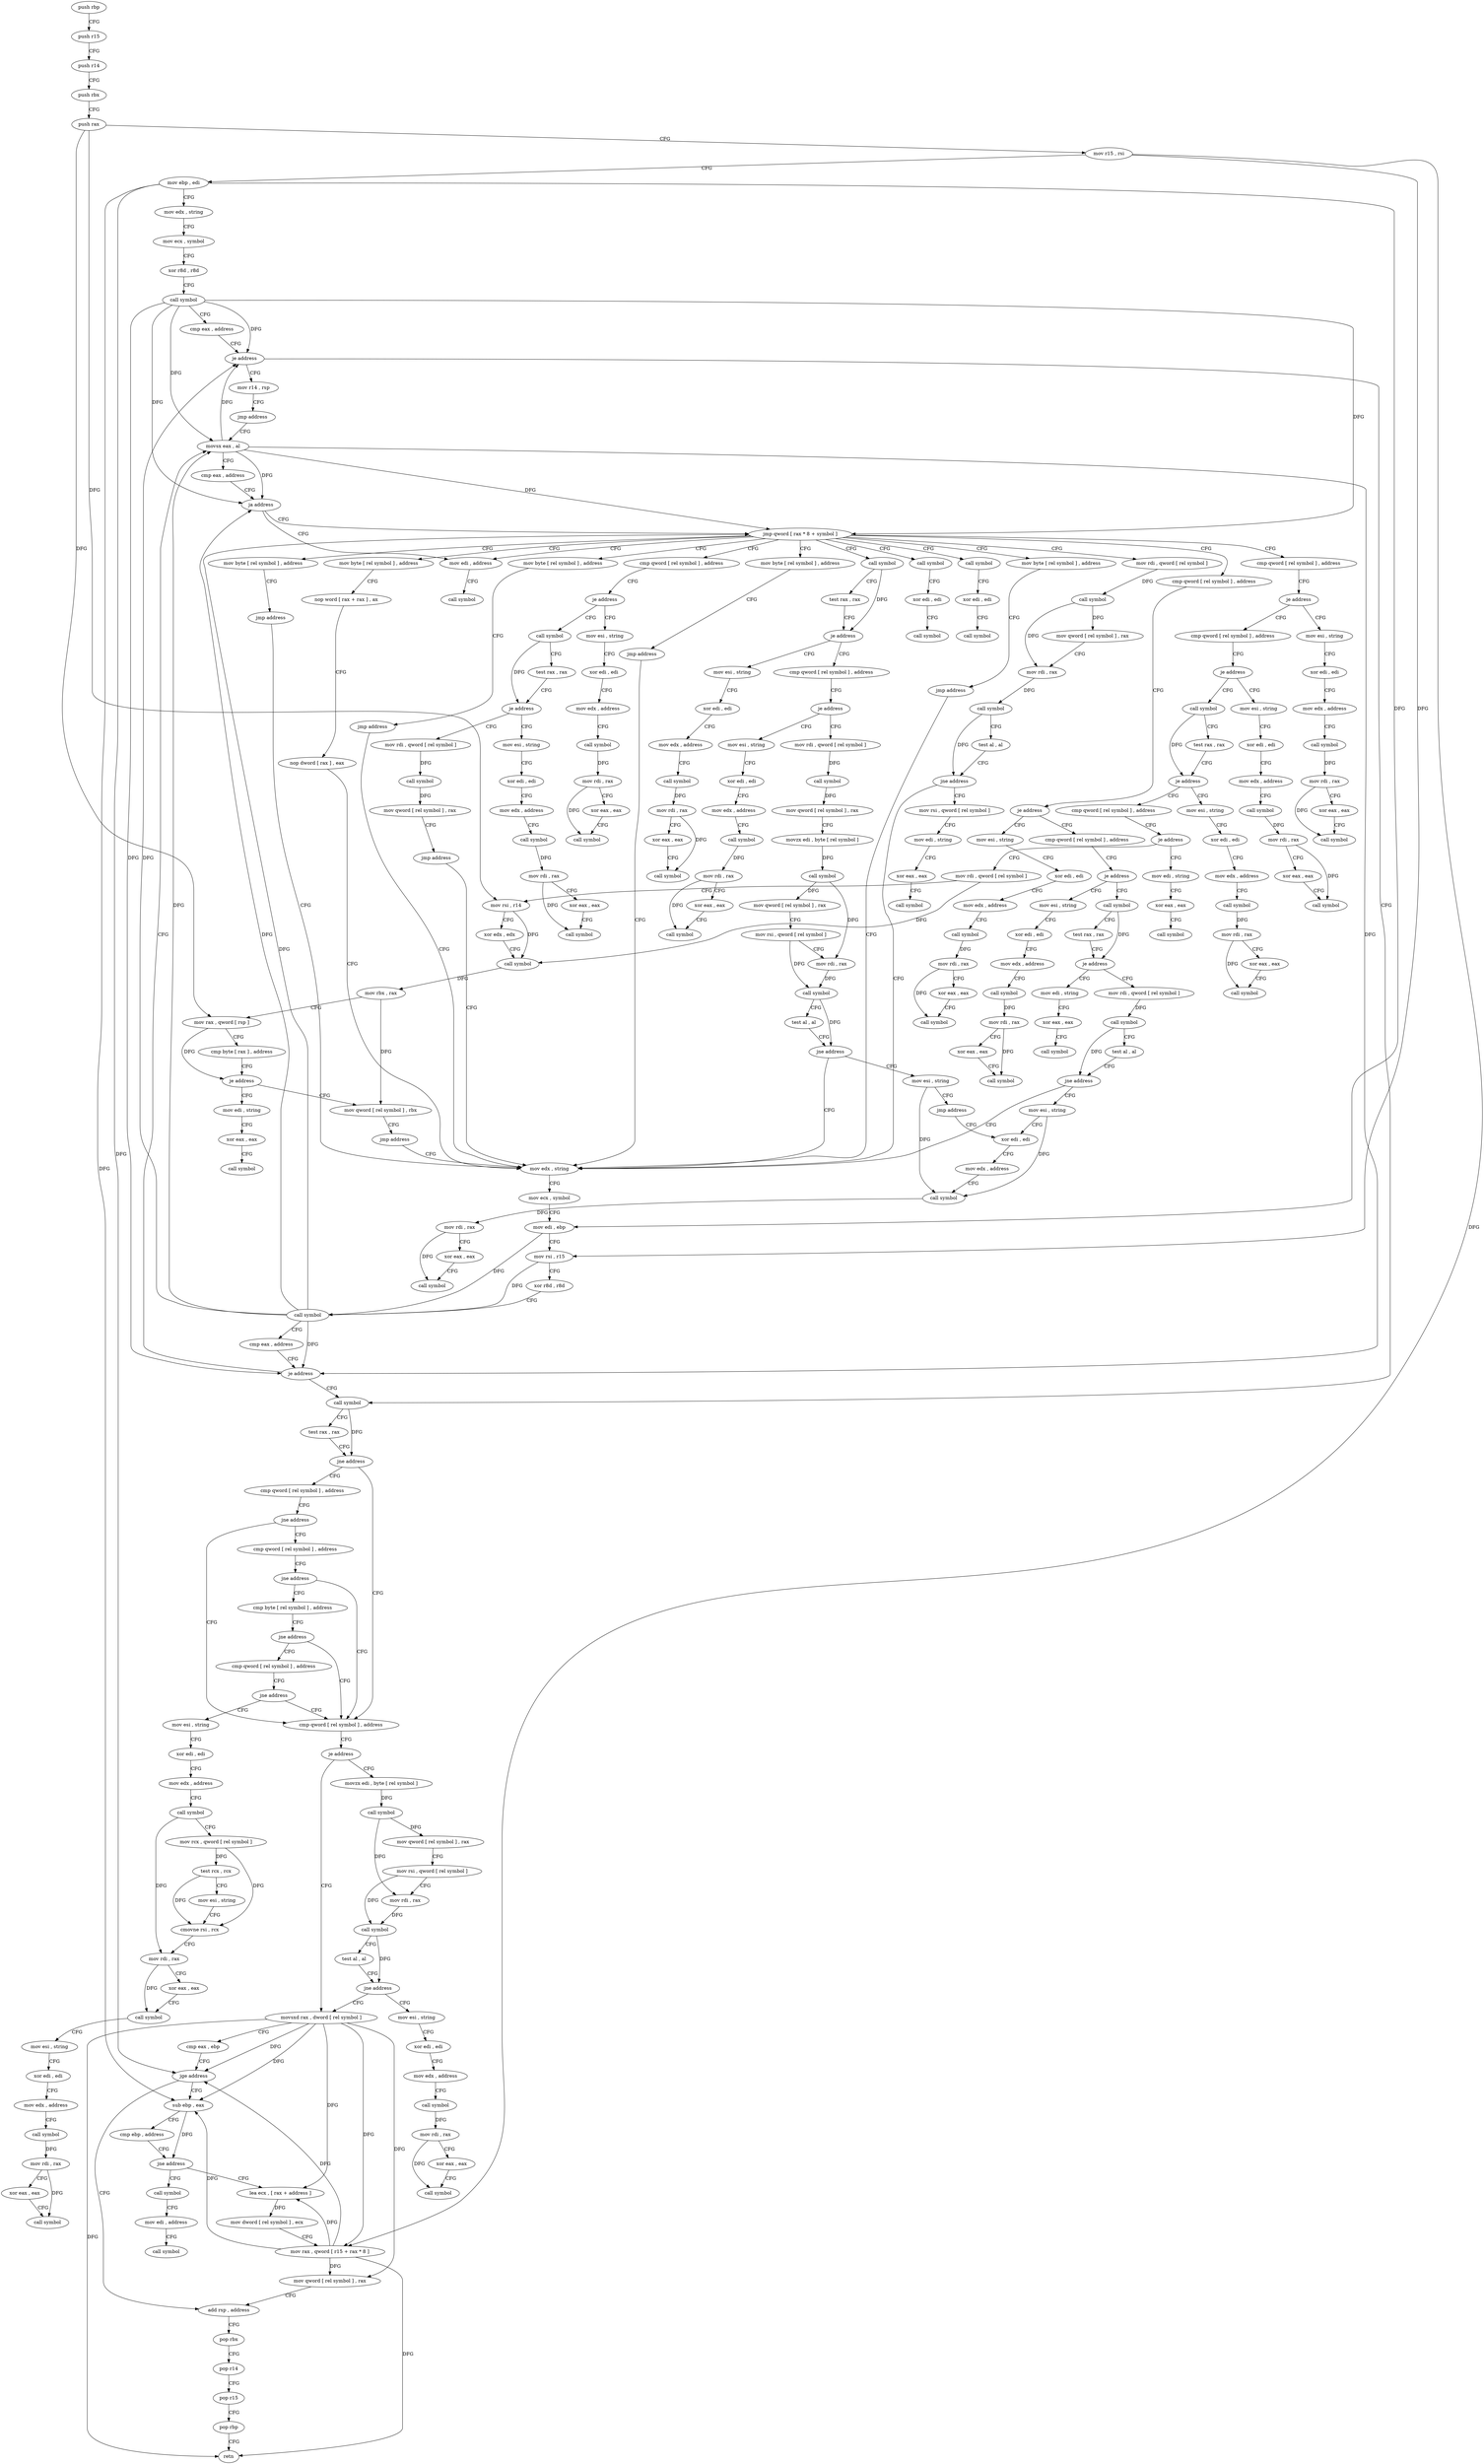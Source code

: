 digraph "func" {
"4215824" [label = "push rbp" ]
"4215825" [label = "push r15" ]
"4215827" [label = "push r14" ]
"4215829" [label = "push rbx" ]
"4215830" [label = "push rax" ]
"4215831" [label = "mov r15 , rsi" ]
"4215834" [label = "mov ebp , edi" ]
"4215836" [label = "mov edx , string" ]
"4215841" [label = "mov ecx , symbol" ]
"4215846" [label = "xor r8d , r8d" ]
"4215849" [label = "call symbol" ]
"4215854" [label = "cmp eax , address" ]
"4215857" [label = "je address" ]
"4216616" [label = "call symbol" ]
"4215863" [label = "mov r14 , rsp" ]
"4216621" [label = "test rax , rax" ]
"4216624" [label = "jne address" ]
"4216738" [label = "cmp qword [ rel symbol ] , address" ]
"4216626" [label = "cmp qword [ rel symbol ] , address" ]
"4215866" [label = "jmp address" ]
"4215920" [label = "movsx eax , al" ]
"4216746" [label = "je address" ]
"4216813" [label = "movsxd rax , dword [ rel symbol ]" ]
"4216748" [label = "movzx edi , byte [ rel symbol ]" ]
"4216634" [label = "jne address" ]
"4216636" [label = "cmp qword [ rel symbol ] , address" ]
"4215923" [label = "cmp eax , address" ]
"4215926" [label = "ja address" ]
"4216862" [label = "mov edi , address" ]
"4215932" [label = "jmp qword [ rax * 8 + symbol ]" ]
"4216820" [label = "cmp eax , ebp" ]
"4216822" [label = "jge address" ]
"4216851" [label = "add rsp , address" ]
"4216824" [label = "sub ebp , eax" ]
"4216755" [label = "call symbol" ]
"4216760" [label = "mov qword [ rel symbol ] , rax" ]
"4216767" [label = "mov rsi , qword [ rel symbol ]" ]
"4216774" [label = "mov rdi , rax" ]
"4216777" [label = "call symbol" ]
"4216782" [label = "test al , al" ]
"4216784" [label = "jne address" ]
"4216786" [label = "mov esi , string" ]
"4216644" [label = "jne address" ]
"4216646" [label = "cmp byte [ rel symbol ] , address" ]
"4216867" [label = "call symbol" ]
"4215868" [label = "mov byte [ rel symbol ] , address" ]
"4215939" [label = "mov rdi , qword [ rel symbol ]" ]
"4215991" [label = "cmp qword [ rel symbol ] , address" ]
"4216177" [label = "mov byte [ rel symbol ] , address" ]
"4216189" [label = "call symbol" ]
"4216334" [label = "cmp qword [ rel symbol ] , address" ]
"4216432" [label = "cmp qword [ rel symbol ] , address" ]
"4216580" [label = "mov byte [ rel symbol ] , address" ]
"4216592" [label = "mov byte [ rel symbol ] , address" ]
"4216604" [label = "mov byte [ rel symbol ] , address" ]
"4216872" [label = "call symbol" ]
"4216884" [label = "call symbol" ]
"4216855" [label = "pop rbx" ]
"4216856" [label = "pop r14" ]
"4216858" [label = "pop r15" ]
"4216860" [label = "pop rbp" ]
"4216861" [label = "retn" ]
"4216826" [label = "cmp ebp , address" ]
"4216829" [label = "jne address" ]
"4216896" [label = "call symbol" ]
"4216831" [label = "lea ecx , [ rax + address ]" ]
"4216791" [label = "xor edi , edi" ]
"4216793" [label = "mov edx , address" ]
"4216798" [label = "call symbol" ]
"4216803" [label = "mov rdi , rax" ]
"4216806" [label = "xor eax , eax" ]
"4216808" [label = "call symbol" ]
"4216653" [label = "jne address" ]
"4216655" [label = "cmp qword [ rel symbol ] , address" ]
"4215875" [label = "nop word [ rax + rax ] , ax" ]
"4215885" [label = "nop dword [ rax ] , eax" ]
"4215888" [label = "mov edx , string" ]
"4215946" [label = "call symbol" ]
"4215951" [label = "mov qword [ rel symbol ] , rax" ]
"4215958" [label = "mov rdi , rax" ]
"4215961" [label = "call symbol" ]
"4215966" [label = "test al , al" ]
"4215968" [label = "jne address" ]
"4215970" [label = "mov rsi , qword [ rel symbol ]" ]
"4215999" [label = "je address" ]
"4216028" [label = "cmp qword [ rel symbol ] , address" ]
"4216001" [label = "mov esi , string" ]
"4216184" [label = "jmp address" ]
"4216194" [label = "test rax , rax" ]
"4216197" [label = "je address" ]
"4216226" [label = "cmp qword [ rel symbol ] , address" ]
"4216199" [label = "mov esi , string" ]
"4216342" [label = "je address" ]
"4216371" [label = "call symbol" ]
"4216344" [label = "mov esi , string" ]
"4216440" [label = "je address" ]
"4216469" [label = "cmp qword [ rel symbol ] , address" ]
"4216442" [label = "mov esi , string" ]
"4216587" [label = "jmp address" ]
"4216599" [label = "jmp address" ]
"4216611" [label = "jmp address" ]
"4216877" [label = "xor edi , edi" ]
"4216879" [label = "call symbol" ]
"4216889" [label = "xor edi , edi" ]
"4216891" [label = "call symbol" ]
"4216901" [label = "mov edi , address" ]
"4216906" [label = "call symbol" ]
"4216834" [label = "mov dword [ rel symbol ] , ecx" ]
"4216840" [label = "mov rax , qword [ r15 + rax * 8 ]" ]
"4216844" [label = "mov qword [ rel symbol ] , rax" ]
"4216663" [label = "jne address" ]
"4216665" [label = "mov esi , string" ]
"4215893" [label = "mov ecx , symbol" ]
"4215898" [label = "mov edi , ebp" ]
"4215900" [label = "mov rsi , r15" ]
"4215903" [label = "xor r8d , r8d" ]
"4215906" [label = "call symbol" ]
"4215911" [label = "cmp eax , address" ]
"4215914" [label = "je address" ]
"4215977" [label = "mov edi , string" ]
"4215982" [label = "xor eax , eax" ]
"4215984" [label = "call symbol" ]
"4216036" [label = "je address" ]
"4216065" [label = "call symbol" ]
"4216038" [label = "mov esi , string" ]
"4216006" [label = "xor edi , edi" ]
"4216008" [label = "mov edx , address" ]
"4216013" [label = "call symbol" ]
"4216018" [label = "mov rdi , rax" ]
"4216021" [label = "xor eax , eax" ]
"4216023" [label = "call symbol" ]
"4216234" [label = "je address" ]
"4216263" [label = "mov rdi , qword [ rel symbol ]" ]
"4216236" [label = "mov esi , string" ]
"4216204" [label = "xor edi , edi" ]
"4216206" [label = "mov edx , address" ]
"4216211" [label = "call symbol" ]
"4216216" [label = "mov rdi , rax" ]
"4216219" [label = "xor eax , eax" ]
"4216221" [label = "call symbol" ]
"4216376" [label = "test rax , rax" ]
"4216379" [label = "je address" ]
"4216408" [label = "mov rdi , qword [ rel symbol ]" ]
"4216381" [label = "mov esi , string" ]
"4216349" [label = "xor edi , edi" ]
"4216351" [label = "mov edx , address" ]
"4216356" [label = "call symbol" ]
"4216361" [label = "mov rdi , rax" ]
"4216364" [label = "xor eax , eax" ]
"4216366" [label = "call symbol" ]
"4216477" [label = "je address" ]
"4216506" [label = "call symbol" ]
"4216479" [label = "mov esi , string" ]
"4216447" [label = "xor edi , edi" ]
"4216449" [label = "mov edx , address" ]
"4216454" [label = "call symbol" ]
"4216459" [label = "mov rdi , rax" ]
"4216462" [label = "xor eax , eax" ]
"4216464" [label = "call symbol" ]
"4216670" [label = "xor edi , edi" ]
"4216672" [label = "mov edx , address" ]
"4216677" [label = "call symbol" ]
"4216682" [label = "mov rcx , qword [ rel symbol ]" ]
"4216689" [label = "test rcx , rcx" ]
"4216692" [label = "mov esi , string" ]
"4216697" [label = "cmovne rsi , rcx" ]
"4216701" [label = "mov rdi , rax" ]
"4216704" [label = "xor eax , eax" ]
"4216706" [label = "call symbol" ]
"4216711" [label = "mov esi , string" ]
"4216716" [label = "xor edi , edi" ]
"4216718" [label = "mov edx , address" ]
"4216723" [label = "call symbol" ]
"4216728" [label = "mov rdi , rax" ]
"4216731" [label = "xor eax , eax" ]
"4216733" [label = "call symbol" ]
"4216070" [label = "test rax , rax" ]
"4216073" [label = "je address" ]
"4216102" [label = "cmp qword [ rel symbol ] , address" ]
"4216075" [label = "mov esi , string" ]
"4216043" [label = "xor edi , edi" ]
"4216045" [label = "mov edx , address" ]
"4216050" [label = "call symbol" ]
"4216055" [label = "mov rdi , rax" ]
"4216058" [label = "xor eax , eax" ]
"4216060" [label = "call symbol" ]
"4216270" [label = "call symbol" ]
"4216275" [label = "mov qword [ rel symbol ] , rax" ]
"4216282" [label = "movzx edi , byte [ rel symbol ]" ]
"4216289" [label = "call symbol" ]
"4216294" [label = "mov qword [ rel symbol ] , rax" ]
"4216301" [label = "mov rsi , qword [ rel symbol ]" ]
"4216308" [label = "mov rdi , rax" ]
"4216311" [label = "call symbol" ]
"4216316" [label = "test al , al" ]
"4216318" [label = "jne address" ]
"4216324" [label = "mov esi , string" ]
"4216241" [label = "xor edi , edi" ]
"4216243" [label = "mov edx , address" ]
"4216248" [label = "call symbol" ]
"4216253" [label = "mov rdi , rax" ]
"4216256" [label = "xor eax , eax" ]
"4216258" [label = "call symbol" ]
"4216415" [label = "call symbol" ]
"4216420" [label = "mov qword [ rel symbol ] , rax" ]
"4216427" [label = "jmp address" ]
"4216386" [label = "xor edi , edi" ]
"4216388" [label = "mov edx , address" ]
"4216393" [label = "call symbol" ]
"4216398" [label = "mov rdi , rax" ]
"4216401" [label = "xor eax , eax" ]
"4216403" [label = "call symbol" ]
"4216511" [label = "test rax , rax" ]
"4216514" [label = "je address" ]
"4216528" [label = "mov rdi , qword [ rel symbol ]" ]
"4216516" [label = "mov edi , string" ]
"4216484" [label = "xor edi , edi" ]
"4216486" [label = "mov edx , address" ]
"4216491" [label = "call symbol" ]
"4216496" [label = "mov rdi , rax" ]
"4216499" [label = "xor eax , eax" ]
"4216501" [label = "call symbol" ]
"4216110" [label = "je address" ]
"4216124" [label = "mov rdi , qword [ rel symbol ]" ]
"4216112" [label = "mov edi , string" ]
"4216080" [label = "xor edi , edi" ]
"4216082" [label = "mov edx , address" ]
"4216087" [label = "call symbol" ]
"4216092" [label = "mov rdi , rax" ]
"4216095" [label = "xor eax , eax" ]
"4216097" [label = "call symbol" ]
"4216329" [label = "jmp address" ]
"4216553" [label = "xor edi , edi" ]
"4216535" [label = "call symbol" ]
"4216540" [label = "test al , al" ]
"4216542" [label = "jne address" ]
"4216548" [label = "mov esi , string" ]
"4216521" [label = "xor eax , eax" ]
"4216523" [label = "call symbol" ]
"4216131" [label = "mov rsi , r14" ]
"4216134" [label = "xor edx , edx" ]
"4216136" [label = "call symbol" ]
"4216141" [label = "mov rbx , rax" ]
"4216144" [label = "mov rax , qword [ rsp ]" ]
"4216148" [label = "cmp byte [ rax ] , address" ]
"4216151" [label = "je address" ]
"4216165" [label = "mov qword [ rel symbol ] , rbx" ]
"4216153" [label = "mov edi , string" ]
"4216117" [label = "xor eax , eax" ]
"4216119" [label = "call symbol" ]
"4216555" [label = "mov edx , address" ]
"4216560" [label = "call symbol" ]
"4216565" [label = "mov rdi , rax" ]
"4216568" [label = "xor eax , eax" ]
"4216570" [label = "call symbol" ]
"4216172" [label = "jmp address" ]
"4216158" [label = "xor eax , eax" ]
"4216160" [label = "call symbol" ]
"4215824" -> "4215825" [ label = "CFG" ]
"4215825" -> "4215827" [ label = "CFG" ]
"4215827" -> "4215829" [ label = "CFG" ]
"4215829" -> "4215830" [ label = "CFG" ]
"4215830" -> "4215831" [ label = "CFG" ]
"4215830" -> "4216144" [ label = "DFG" ]
"4215830" -> "4216131" [ label = "DFG" ]
"4215831" -> "4215834" [ label = "CFG" ]
"4215831" -> "4216840" [ label = "DFG" ]
"4215831" -> "4215900" [ label = "DFG" ]
"4215834" -> "4215836" [ label = "CFG" ]
"4215834" -> "4216822" [ label = "DFG" ]
"4215834" -> "4216824" [ label = "DFG" ]
"4215834" -> "4215898" [ label = "DFG" ]
"4215836" -> "4215841" [ label = "CFG" ]
"4215841" -> "4215846" [ label = "CFG" ]
"4215846" -> "4215849" [ label = "CFG" ]
"4215849" -> "4215854" [ label = "CFG" ]
"4215849" -> "4215857" [ label = "DFG" ]
"4215849" -> "4215920" [ label = "DFG" ]
"4215849" -> "4215926" [ label = "DFG" ]
"4215849" -> "4215932" [ label = "DFG" ]
"4215849" -> "4215914" [ label = "DFG" ]
"4215854" -> "4215857" [ label = "CFG" ]
"4215857" -> "4216616" [ label = "CFG" ]
"4215857" -> "4215863" [ label = "CFG" ]
"4216616" -> "4216621" [ label = "CFG" ]
"4216616" -> "4216624" [ label = "DFG" ]
"4215863" -> "4215866" [ label = "CFG" ]
"4216621" -> "4216624" [ label = "CFG" ]
"4216624" -> "4216738" [ label = "CFG" ]
"4216624" -> "4216626" [ label = "CFG" ]
"4216738" -> "4216746" [ label = "CFG" ]
"4216626" -> "4216634" [ label = "CFG" ]
"4215866" -> "4215920" [ label = "CFG" ]
"4215920" -> "4215923" [ label = "CFG" ]
"4215920" -> "4215857" [ label = "DFG" ]
"4215920" -> "4215926" [ label = "DFG" ]
"4215920" -> "4215932" [ label = "DFG" ]
"4215920" -> "4215914" [ label = "DFG" ]
"4216746" -> "4216813" [ label = "CFG" ]
"4216746" -> "4216748" [ label = "CFG" ]
"4216813" -> "4216820" [ label = "CFG" ]
"4216813" -> "4216822" [ label = "DFG" ]
"4216813" -> "4216861" [ label = "DFG" ]
"4216813" -> "4216824" [ label = "DFG" ]
"4216813" -> "4216831" [ label = "DFG" ]
"4216813" -> "4216840" [ label = "DFG" ]
"4216813" -> "4216844" [ label = "DFG" ]
"4216748" -> "4216755" [ label = "DFG" ]
"4216634" -> "4216738" [ label = "CFG" ]
"4216634" -> "4216636" [ label = "CFG" ]
"4216636" -> "4216644" [ label = "CFG" ]
"4215923" -> "4215926" [ label = "CFG" ]
"4215926" -> "4216862" [ label = "CFG" ]
"4215926" -> "4215932" [ label = "CFG" ]
"4216862" -> "4216867" [ label = "CFG" ]
"4215932" -> "4215868" [ label = "CFG" ]
"4215932" -> "4215939" [ label = "CFG" ]
"4215932" -> "4215991" [ label = "CFG" ]
"4215932" -> "4216177" [ label = "CFG" ]
"4215932" -> "4216189" [ label = "CFG" ]
"4215932" -> "4216334" [ label = "CFG" ]
"4215932" -> "4216432" [ label = "CFG" ]
"4215932" -> "4216580" [ label = "CFG" ]
"4215932" -> "4216592" [ label = "CFG" ]
"4215932" -> "4216604" [ label = "CFG" ]
"4215932" -> "4216862" [ label = "CFG" ]
"4215932" -> "4216872" [ label = "CFG" ]
"4215932" -> "4216884" [ label = "CFG" ]
"4216820" -> "4216822" [ label = "CFG" ]
"4216822" -> "4216851" [ label = "CFG" ]
"4216822" -> "4216824" [ label = "CFG" ]
"4216851" -> "4216855" [ label = "CFG" ]
"4216824" -> "4216826" [ label = "CFG" ]
"4216824" -> "4216829" [ label = "DFG" ]
"4216755" -> "4216760" [ label = "DFG" ]
"4216755" -> "4216774" [ label = "DFG" ]
"4216760" -> "4216767" [ label = "CFG" ]
"4216767" -> "4216774" [ label = "CFG" ]
"4216767" -> "4216777" [ label = "DFG" ]
"4216774" -> "4216777" [ label = "DFG" ]
"4216777" -> "4216782" [ label = "CFG" ]
"4216777" -> "4216784" [ label = "DFG" ]
"4216782" -> "4216784" [ label = "CFG" ]
"4216784" -> "4216813" [ label = "CFG" ]
"4216784" -> "4216786" [ label = "CFG" ]
"4216786" -> "4216791" [ label = "CFG" ]
"4216644" -> "4216738" [ label = "CFG" ]
"4216644" -> "4216646" [ label = "CFG" ]
"4216646" -> "4216653" [ label = "CFG" ]
"4215868" -> "4215875" [ label = "CFG" ]
"4215939" -> "4215946" [ label = "DFG" ]
"4215991" -> "4215999" [ label = "CFG" ]
"4216177" -> "4216184" [ label = "CFG" ]
"4216189" -> "4216194" [ label = "CFG" ]
"4216189" -> "4216197" [ label = "DFG" ]
"4216334" -> "4216342" [ label = "CFG" ]
"4216432" -> "4216440" [ label = "CFG" ]
"4216580" -> "4216587" [ label = "CFG" ]
"4216592" -> "4216599" [ label = "CFG" ]
"4216604" -> "4216611" [ label = "CFG" ]
"4216872" -> "4216877" [ label = "CFG" ]
"4216884" -> "4216889" [ label = "CFG" ]
"4216855" -> "4216856" [ label = "CFG" ]
"4216856" -> "4216858" [ label = "CFG" ]
"4216858" -> "4216860" [ label = "CFG" ]
"4216860" -> "4216861" [ label = "CFG" ]
"4216826" -> "4216829" [ label = "CFG" ]
"4216829" -> "4216896" [ label = "CFG" ]
"4216829" -> "4216831" [ label = "CFG" ]
"4216896" -> "4216901" [ label = "CFG" ]
"4216831" -> "4216834" [ label = "DFG" ]
"4216791" -> "4216793" [ label = "CFG" ]
"4216793" -> "4216798" [ label = "CFG" ]
"4216798" -> "4216803" [ label = "DFG" ]
"4216803" -> "4216806" [ label = "CFG" ]
"4216803" -> "4216808" [ label = "DFG" ]
"4216806" -> "4216808" [ label = "CFG" ]
"4216653" -> "4216738" [ label = "CFG" ]
"4216653" -> "4216655" [ label = "CFG" ]
"4216655" -> "4216663" [ label = "CFG" ]
"4215875" -> "4215885" [ label = "CFG" ]
"4215885" -> "4215888" [ label = "CFG" ]
"4215888" -> "4215893" [ label = "CFG" ]
"4215946" -> "4215951" [ label = "DFG" ]
"4215946" -> "4215958" [ label = "DFG" ]
"4215951" -> "4215958" [ label = "CFG" ]
"4215958" -> "4215961" [ label = "DFG" ]
"4215961" -> "4215966" [ label = "CFG" ]
"4215961" -> "4215968" [ label = "DFG" ]
"4215966" -> "4215968" [ label = "CFG" ]
"4215968" -> "4215888" [ label = "CFG" ]
"4215968" -> "4215970" [ label = "CFG" ]
"4215970" -> "4215977" [ label = "CFG" ]
"4215999" -> "4216028" [ label = "CFG" ]
"4215999" -> "4216001" [ label = "CFG" ]
"4216028" -> "4216036" [ label = "CFG" ]
"4216001" -> "4216006" [ label = "CFG" ]
"4216184" -> "4215888" [ label = "CFG" ]
"4216194" -> "4216197" [ label = "CFG" ]
"4216197" -> "4216226" [ label = "CFG" ]
"4216197" -> "4216199" [ label = "CFG" ]
"4216226" -> "4216234" [ label = "CFG" ]
"4216199" -> "4216204" [ label = "CFG" ]
"4216342" -> "4216371" [ label = "CFG" ]
"4216342" -> "4216344" [ label = "CFG" ]
"4216371" -> "4216376" [ label = "CFG" ]
"4216371" -> "4216379" [ label = "DFG" ]
"4216344" -> "4216349" [ label = "CFG" ]
"4216440" -> "4216469" [ label = "CFG" ]
"4216440" -> "4216442" [ label = "CFG" ]
"4216469" -> "4216477" [ label = "CFG" ]
"4216442" -> "4216447" [ label = "CFG" ]
"4216587" -> "4215888" [ label = "CFG" ]
"4216599" -> "4215888" [ label = "CFG" ]
"4216611" -> "4215888" [ label = "CFG" ]
"4216877" -> "4216879" [ label = "CFG" ]
"4216889" -> "4216891" [ label = "CFG" ]
"4216901" -> "4216906" [ label = "CFG" ]
"4216834" -> "4216840" [ label = "CFG" ]
"4216840" -> "4216844" [ label = "DFG" ]
"4216840" -> "4216824" [ label = "DFG" ]
"4216840" -> "4216831" [ label = "DFG" ]
"4216840" -> "4216822" [ label = "DFG" ]
"4216840" -> "4216861" [ label = "DFG" ]
"4216844" -> "4216851" [ label = "CFG" ]
"4216663" -> "4216738" [ label = "CFG" ]
"4216663" -> "4216665" [ label = "CFG" ]
"4216665" -> "4216670" [ label = "CFG" ]
"4215893" -> "4215898" [ label = "CFG" ]
"4215898" -> "4215900" [ label = "CFG" ]
"4215898" -> "4215906" [ label = "DFG" ]
"4215900" -> "4215903" [ label = "CFG" ]
"4215900" -> "4215906" [ label = "DFG" ]
"4215903" -> "4215906" [ label = "CFG" ]
"4215906" -> "4215911" [ label = "CFG" ]
"4215906" -> "4215857" [ label = "DFG" ]
"4215906" -> "4215920" [ label = "DFG" ]
"4215906" -> "4215926" [ label = "DFG" ]
"4215906" -> "4215932" [ label = "DFG" ]
"4215906" -> "4215914" [ label = "DFG" ]
"4215911" -> "4215914" [ label = "CFG" ]
"4215914" -> "4216616" [ label = "CFG" ]
"4215914" -> "4215920" [ label = "CFG" ]
"4215977" -> "4215982" [ label = "CFG" ]
"4215982" -> "4215984" [ label = "CFG" ]
"4216036" -> "4216065" [ label = "CFG" ]
"4216036" -> "4216038" [ label = "CFG" ]
"4216065" -> "4216070" [ label = "CFG" ]
"4216065" -> "4216073" [ label = "DFG" ]
"4216038" -> "4216043" [ label = "CFG" ]
"4216006" -> "4216008" [ label = "CFG" ]
"4216008" -> "4216013" [ label = "CFG" ]
"4216013" -> "4216018" [ label = "DFG" ]
"4216018" -> "4216021" [ label = "CFG" ]
"4216018" -> "4216023" [ label = "DFG" ]
"4216021" -> "4216023" [ label = "CFG" ]
"4216234" -> "4216263" [ label = "CFG" ]
"4216234" -> "4216236" [ label = "CFG" ]
"4216263" -> "4216270" [ label = "DFG" ]
"4216236" -> "4216241" [ label = "CFG" ]
"4216204" -> "4216206" [ label = "CFG" ]
"4216206" -> "4216211" [ label = "CFG" ]
"4216211" -> "4216216" [ label = "DFG" ]
"4216216" -> "4216219" [ label = "CFG" ]
"4216216" -> "4216221" [ label = "DFG" ]
"4216219" -> "4216221" [ label = "CFG" ]
"4216376" -> "4216379" [ label = "CFG" ]
"4216379" -> "4216408" [ label = "CFG" ]
"4216379" -> "4216381" [ label = "CFG" ]
"4216408" -> "4216415" [ label = "DFG" ]
"4216381" -> "4216386" [ label = "CFG" ]
"4216349" -> "4216351" [ label = "CFG" ]
"4216351" -> "4216356" [ label = "CFG" ]
"4216356" -> "4216361" [ label = "DFG" ]
"4216361" -> "4216364" [ label = "CFG" ]
"4216361" -> "4216366" [ label = "DFG" ]
"4216364" -> "4216366" [ label = "CFG" ]
"4216477" -> "4216506" [ label = "CFG" ]
"4216477" -> "4216479" [ label = "CFG" ]
"4216506" -> "4216511" [ label = "CFG" ]
"4216506" -> "4216514" [ label = "DFG" ]
"4216479" -> "4216484" [ label = "CFG" ]
"4216447" -> "4216449" [ label = "CFG" ]
"4216449" -> "4216454" [ label = "CFG" ]
"4216454" -> "4216459" [ label = "DFG" ]
"4216459" -> "4216462" [ label = "CFG" ]
"4216459" -> "4216464" [ label = "DFG" ]
"4216462" -> "4216464" [ label = "CFG" ]
"4216670" -> "4216672" [ label = "CFG" ]
"4216672" -> "4216677" [ label = "CFG" ]
"4216677" -> "4216682" [ label = "CFG" ]
"4216677" -> "4216701" [ label = "DFG" ]
"4216682" -> "4216689" [ label = "DFG" ]
"4216682" -> "4216697" [ label = "DFG" ]
"4216689" -> "4216692" [ label = "CFG" ]
"4216689" -> "4216697" [ label = "DFG" ]
"4216692" -> "4216697" [ label = "CFG" ]
"4216697" -> "4216701" [ label = "CFG" ]
"4216701" -> "4216704" [ label = "CFG" ]
"4216701" -> "4216706" [ label = "DFG" ]
"4216704" -> "4216706" [ label = "CFG" ]
"4216706" -> "4216711" [ label = "CFG" ]
"4216711" -> "4216716" [ label = "CFG" ]
"4216716" -> "4216718" [ label = "CFG" ]
"4216718" -> "4216723" [ label = "CFG" ]
"4216723" -> "4216728" [ label = "DFG" ]
"4216728" -> "4216731" [ label = "CFG" ]
"4216728" -> "4216733" [ label = "DFG" ]
"4216731" -> "4216733" [ label = "CFG" ]
"4216070" -> "4216073" [ label = "CFG" ]
"4216073" -> "4216102" [ label = "CFG" ]
"4216073" -> "4216075" [ label = "CFG" ]
"4216102" -> "4216110" [ label = "CFG" ]
"4216075" -> "4216080" [ label = "CFG" ]
"4216043" -> "4216045" [ label = "CFG" ]
"4216045" -> "4216050" [ label = "CFG" ]
"4216050" -> "4216055" [ label = "DFG" ]
"4216055" -> "4216058" [ label = "CFG" ]
"4216055" -> "4216060" [ label = "DFG" ]
"4216058" -> "4216060" [ label = "CFG" ]
"4216270" -> "4216275" [ label = "DFG" ]
"4216275" -> "4216282" [ label = "CFG" ]
"4216282" -> "4216289" [ label = "DFG" ]
"4216289" -> "4216294" [ label = "DFG" ]
"4216289" -> "4216308" [ label = "DFG" ]
"4216294" -> "4216301" [ label = "CFG" ]
"4216301" -> "4216308" [ label = "CFG" ]
"4216301" -> "4216311" [ label = "DFG" ]
"4216308" -> "4216311" [ label = "DFG" ]
"4216311" -> "4216316" [ label = "CFG" ]
"4216311" -> "4216318" [ label = "DFG" ]
"4216316" -> "4216318" [ label = "CFG" ]
"4216318" -> "4215888" [ label = "CFG" ]
"4216318" -> "4216324" [ label = "CFG" ]
"4216324" -> "4216329" [ label = "CFG" ]
"4216324" -> "4216560" [ label = "DFG" ]
"4216241" -> "4216243" [ label = "CFG" ]
"4216243" -> "4216248" [ label = "CFG" ]
"4216248" -> "4216253" [ label = "DFG" ]
"4216253" -> "4216256" [ label = "CFG" ]
"4216253" -> "4216258" [ label = "DFG" ]
"4216256" -> "4216258" [ label = "CFG" ]
"4216415" -> "4216420" [ label = "DFG" ]
"4216420" -> "4216427" [ label = "CFG" ]
"4216427" -> "4215888" [ label = "CFG" ]
"4216386" -> "4216388" [ label = "CFG" ]
"4216388" -> "4216393" [ label = "CFG" ]
"4216393" -> "4216398" [ label = "DFG" ]
"4216398" -> "4216401" [ label = "CFG" ]
"4216398" -> "4216403" [ label = "DFG" ]
"4216401" -> "4216403" [ label = "CFG" ]
"4216511" -> "4216514" [ label = "CFG" ]
"4216514" -> "4216528" [ label = "CFG" ]
"4216514" -> "4216516" [ label = "CFG" ]
"4216528" -> "4216535" [ label = "DFG" ]
"4216516" -> "4216521" [ label = "CFG" ]
"4216484" -> "4216486" [ label = "CFG" ]
"4216486" -> "4216491" [ label = "CFG" ]
"4216491" -> "4216496" [ label = "DFG" ]
"4216496" -> "4216499" [ label = "CFG" ]
"4216496" -> "4216501" [ label = "DFG" ]
"4216499" -> "4216501" [ label = "CFG" ]
"4216110" -> "4216124" [ label = "CFG" ]
"4216110" -> "4216112" [ label = "CFG" ]
"4216124" -> "4216131" [ label = "CFG" ]
"4216124" -> "4216136" [ label = "DFG" ]
"4216112" -> "4216117" [ label = "CFG" ]
"4216080" -> "4216082" [ label = "CFG" ]
"4216082" -> "4216087" [ label = "CFG" ]
"4216087" -> "4216092" [ label = "DFG" ]
"4216092" -> "4216095" [ label = "CFG" ]
"4216092" -> "4216097" [ label = "DFG" ]
"4216095" -> "4216097" [ label = "CFG" ]
"4216329" -> "4216553" [ label = "CFG" ]
"4216553" -> "4216555" [ label = "CFG" ]
"4216535" -> "4216540" [ label = "CFG" ]
"4216535" -> "4216542" [ label = "DFG" ]
"4216540" -> "4216542" [ label = "CFG" ]
"4216542" -> "4215888" [ label = "CFG" ]
"4216542" -> "4216548" [ label = "CFG" ]
"4216548" -> "4216553" [ label = "CFG" ]
"4216548" -> "4216560" [ label = "DFG" ]
"4216521" -> "4216523" [ label = "CFG" ]
"4216131" -> "4216134" [ label = "CFG" ]
"4216131" -> "4216136" [ label = "DFG" ]
"4216134" -> "4216136" [ label = "CFG" ]
"4216136" -> "4216141" [ label = "DFG" ]
"4216141" -> "4216144" [ label = "CFG" ]
"4216141" -> "4216165" [ label = "DFG" ]
"4216144" -> "4216148" [ label = "CFG" ]
"4216144" -> "4216151" [ label = "DFG" ]
"4216148" -> "4216151" [ label = "CFG" ]
"4216151" -> "4216165" [ label = "CFG" ]
"4216151" -> "4216153" [ label = "CFG" ]
"4216165" -> "4216172" [ label = "CFG" ]
"4216153" -> "4216158" [ label = "CFG" ]
"4216117" -> "4216119" [ label = "CFG" ]
"4216555" -> "4216560" [ label = "CFG" ]
"4216560" -> "4216565" [ label = "DFG" ]
"4216565" -> "4216568" [ label = "CFG" ]
"4216565" -> "4216570" [ label = "DFG" ]
"4216568" -> "4216570" [ label = "CFG" ]
"4216172" -> "4215888" [ label = "CFG" ]
"4216158" -> "4216160" [ label = "CFG" ]
}
